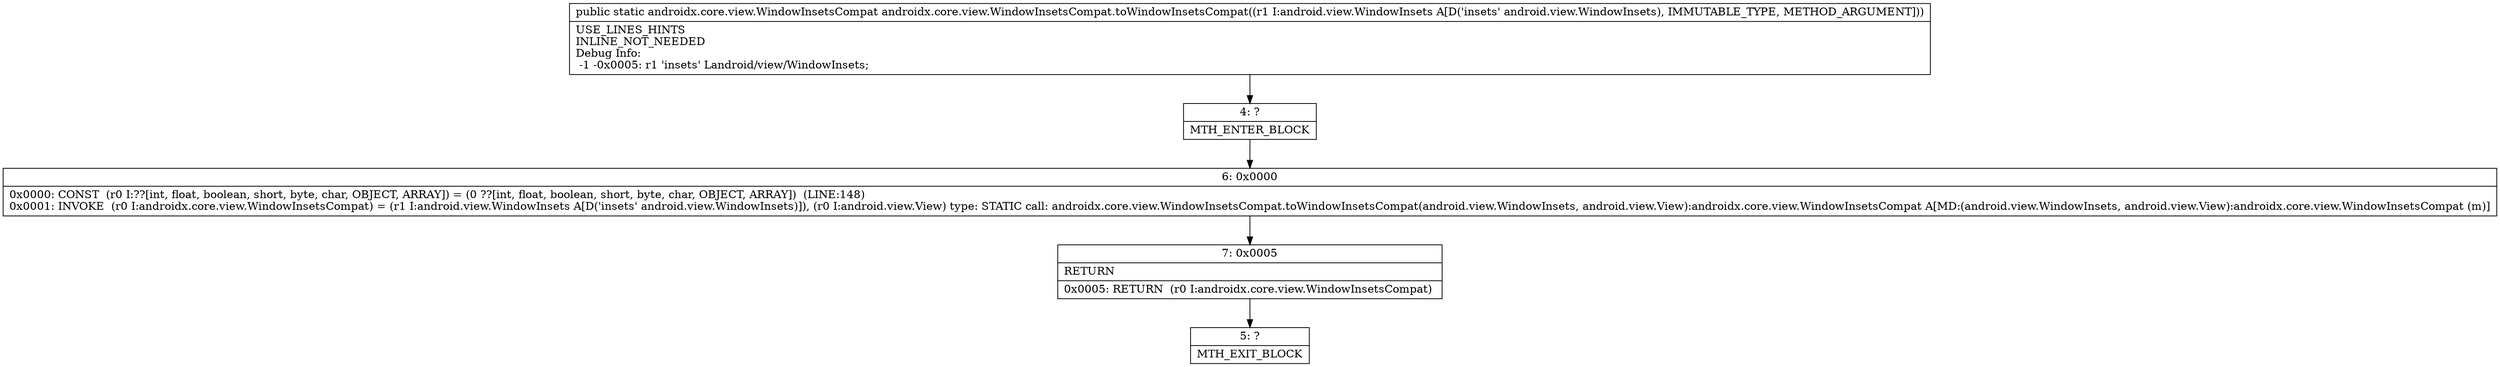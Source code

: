 digraph "CFG forandroidx.core.view.WindowInsetsCompat.toWindowInsetsCompat(Landroid\/view\/WindowInsets;)Landroidx\/core\/view\/WindowInsetsCompat;" {
Node_4 [shape=record,label="{4\:\ ?|MTH_ENTER_BLOCK\l}"];
Node_6 [shape=record,label="{6\:\ 0x0000|0x0000: CONST  (r0 I:??[int, float, boolean, short, byte, char, OBJECT, ARRAY]) = (0 ??[int, float, boolean, short, byte, char, OBJECT, ARRAY])  (LINE:148)\l0x0001: INVOKE  (r0 I:androidx.core.view.WindowInsetsCompat) = (r1 I:android.view.WindowInsets A[D('insets' android.view.WindowInsets)]), (r0 I:android.view.View) type: STATIC call: androidx.core.view.WindowInsetsCompat.toWindowInsetsCompat(android.view.WindowInsets, android.view.View):androidx.core.view.WindowInsetsCompat A[MD:(android.view.WindowInsets, android.view.View):androidx.core.view.WindowInsetsCompat (m)]\l}"];
Node_7 [shape=record,label="{7\:\ 0x0005|RETURN\l|0x0005: RETURN  (r0 I:androidx.core.view.WindowInsetsCompat) \l}"];
Node_5 [shape=record,label="{5\:\ ?|MTH_EXIT_BLOCK\l}"];
MethodNode[shape=record,label="{public static androidx.core.view.WindowInsetsCompat androidx.core.view.WindowInsetsCompat.toWindowInsetsCompat((r1 I:android.view.WindowInsets A[D('insets' android.view.WindowInsets), IMMUTABLE_TYPE, METHOD_ARGUMENT]))  | USE_LINES_HINTS\lINLINE_NOT_NEEDED\lDebug Info:\l  \-1 \-0x0005: r1 'insets' Landroid\/view\/WindowInsets;\l}"];
MethodNode -> Node_4;Node_4 -> Node_6;
Node_6 -> Node_7;
Node_7 -> Node_5;
}

